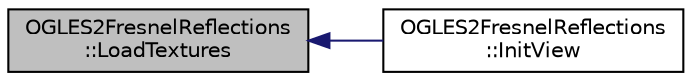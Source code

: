 digraph "OGLES2FresnelReflections::LoadTextures"
{
  edge [fontname="Helvetica",fontsize="10",labelfontname="Helvetica",labelfontsize="10"];
  node [fontname="Helvetica",fontsize="10",shape=record];
  rankdir="LR";
  Node1 [label="OGLES2FresnelReflections\l::LoadTextures",height=0.2,width=0.4,color="black", fillcolor="grey75", style="filled", fontcolor="black"];
  Node1 -> Node2 [dir="back",color="midnightblue",fontsize="10",style="solid",fontname="Helvetica"];
  Node2 [label="OGLES2FresnelReflections\l::InitView",height=0.2,width=0.4,color="black", fillcolor="white", style="filled",URL="$class_o_g_l_e_s2_fresnel_reflections.html#a9946251983da7f7a64ff3f6ca192e6d4"];
}

